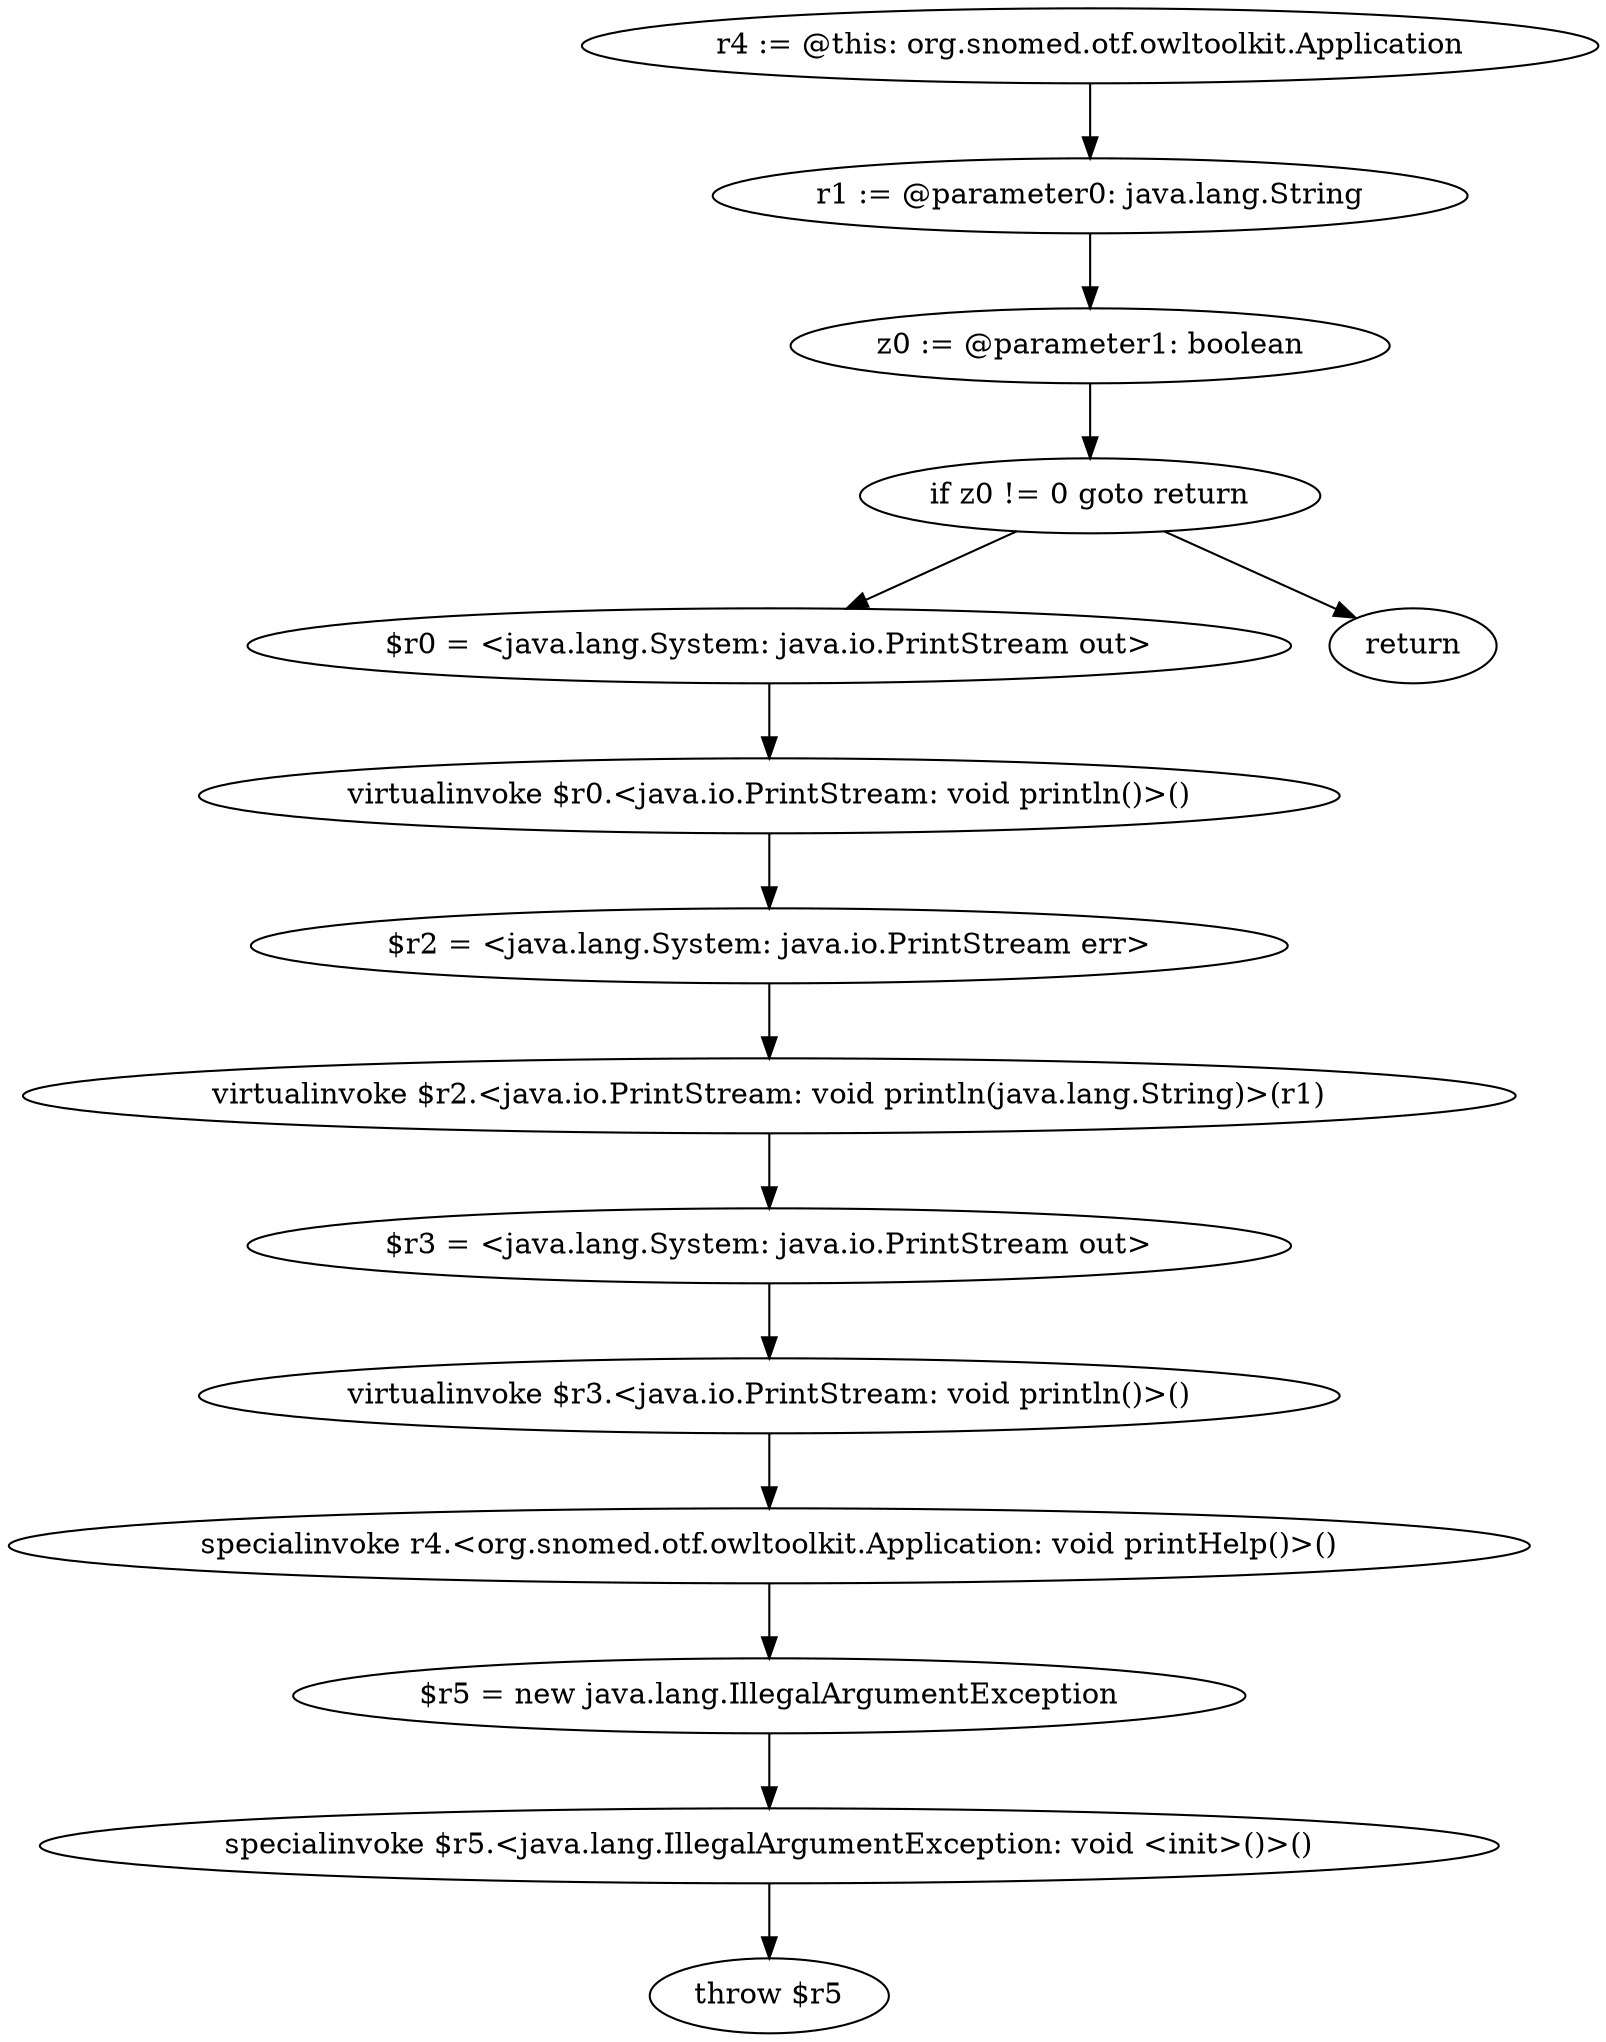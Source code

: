 digraph "unitGraph" {
    "r4 := @this: org.snomed.otf.owltoolkit.Application"
    "r1 := @parameter0: java.lang.String"
    "z0 := @parameter1: boolean"
    "if z0 != 0 goto return"
    "$r0 = <java.lang.System: java.io.PrintStream out>"
    "virtualinvoke $r0.<java.io.PrintStream: void println()>()"
    "$r2 = <java.lang.System: java.io.PrintStream err>"
    "virtualinvoke $r2.<java.io.PrintStream: void println(java.lang.String)>(r1)"
    "$r3 = <java.lang.System: java.io.PrintStream out>"
    "virtualinvoke $r3.<java.io.PrintStream: void println()>()"
    "specialinvoke r4.<org.snomed.otf.owltoolkit.Application: void printHelp()>()"
    "$r5 = new java.lang.IllegalArgumentException"
    "specialinvoke $r5.<java.lang.IllegalArgumentException: void <init>()>()"
    "throw $r5"
    "return"
    "r4 := @this: org.snomed.otf.owltoolkit.Application"->"r1 := @parameter0: java.lang.String";
    "r1 := @parameter0: java.lang.String"->"z0 := @parameter1: boolean";
    "z0 := @parameter1: boolean"->"if z0 != 0 goto return";
    "if z0 != 0 goto return"->"$r0 = <java.lang.System: java.io.PrintStream out>";
    "if z0 != 0 goto return"->"return";
    "$r0 = <java.lang.System: java.io.PrintStream out>"->"virtualinvoke $r0.<java.io.PrintStream: void println()>()";
    "virtualinvoke $r0.<java.io.PrintStream: void println()>()"->"$r2 = <java.lang.System: java.io.PrintStream err>";
    "$r2 = <java.lang.System: java.io.PrintStream err>"->"virtualinvoke $r2.<java.io.PrintStream: void println(java.lang.String)>(r1)";
    "virtualinvoke $r2.<java.io.PrintStream: void println(java.lang.String)>(r1)"->"$r3 = <java.lang.System: java.io.PrintStream out>";
    "$r3 = <java.lang.System: java.io.PrintStream out>"->"virtualinvoke $r3.<java.io.PrintStream: void println()>()";
    "virtualinvoke $r3.<java.io.PrintStream: void println()>()"->"specialinvoke r4.<org.snomed.otf.owltoolkit.Application: void printHelp()>()";
    "specialinvoke r4.<org.snomed.otf.owltoolkit.Application: void printHelp()>()"->"$r5 = new java.lang.IllegalArgumentException";
    "$r5 = new java.lang.IllegalArgumentException"->"specialinvoke $r5.<java.lang.IllegalArgumentException: void <init>()>()";
    "specialinvoke $r5.<java.lang.IllegalArgumentException: void <init>()>()"->"throw $r5";
}

